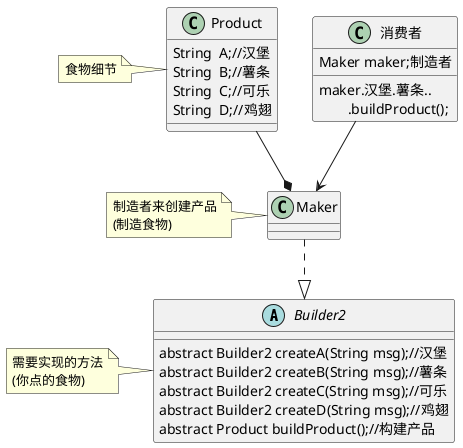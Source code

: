 @startuml
abstract class Builder2{
   abstract Builder2 createA(String msg);//汉堡
     abstract Builder2 createB(String msg);//薯条
     abstract Builder2 createC(String msg);//可乐
      abstract Builder2 createD(String msg);//鸡翅
     abstract Product buildProduct();//构建产品
}
note left:需要实现的方法\n(你点的食物)

class Maker{
}
note left:制造者来创建产品\n(制造食物)

Maker ..|> Builder2

class Product{
      String  A;//汉堡
      String  B;//薯条
      String  C;//可乐
      String  D;//鸡翅
      }
note left:食物细节

Product --* Maker

消费者 -->Maker

 class 消费者{
  Maker maker;制造者

  maker.汉堡.薯条..\n\t.buildProduct();
}



@enduml